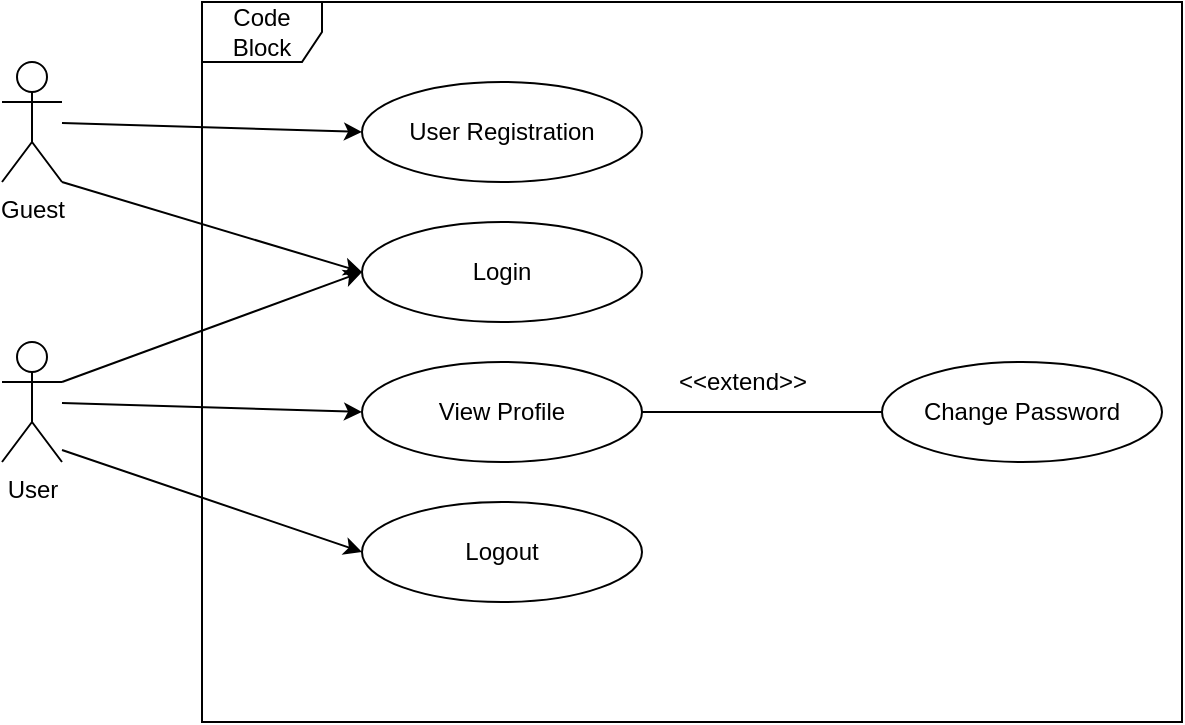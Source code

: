 <mxfile version="13.0.1" type="device"><diagram id="uCDA_x6LMpQSDdXRBhCY" name="Page-1"><mxGraphModel dx="1422" dy="712" grid="1" gridSize="10" guides="1" tooltips="1" connect="1" arrows="1" fold="1" page="1" pageScale="1" pageWidth="827" pageHeight="1169" math="0" shadow="0"><root><mxCell id="0"/><mxCell id="1" parent="0"/><mxCell id="Fpg4Qaaet1KMKUOiKcvX-1" value="Guest" style="shape=umlActor;verticalLabelPosition=bottom;labelBackgroundColor=#ffffff;verticalAlign=top;html=1;" vertex="1" parent="1"><mxGeometry x="130" y="120" width="30" height="60" as="geometry"/></mxCell><mxCell id="Fpg4Qaaet1KMKUOiKcvX-2" value="User" style="shape=umlActor;verticalLabelPosition=bottom;labelBackgroundColor=#ffffff;verticalAlign=top;html=1;" vertex="1" parent="1"><mxGeometry x="130" y="260" width="30" height="60" as="geometry"/></mxCell><mxCell id="Fpg4Qaaet1KMKUOiKcvX-5" value="User Registration" style="ellipse;whiteSpace=wrap;html=1;" vertex="1" parent="1"><mxGeometry x="310" y="130" width="140" height="50" as="geometry"/></mxCell><mxCell id="Fpg4Qaaet1KMKUOiKcvX-6" value="Login" style="ellipse;whiteSpace=wrap;html=1;" vertex="1" parent="1"><mxGeometry x="310" y="200" width="140" height="50" as="geometry"/></mxCell><mxCell id="Fpg4Qaaet1KMKUOiKcvX-7" value="View Profile" style="ellipse;whiteSpace=wrap;html=1;" vertex="1" parent="1"><mxGeometry x="310" y="270" width="140" height="50" as="geometry"/></mxCell><mxCell id="Fpg4Qaaet1KMKUOiKcvX-8" value="Logout" style="ellipse;whiteSpace=wrap;html=1;" vertex="1" parent="1"><mxGeometry x="310" y="340" width="140" height="50" as="geometry"/></mxCell><mxCell id="Fpg4Qaaet1KMKUOiKcvX-9" value="Change Password" style="ellipse;whiteSpace=wrap;html=1;" vertex="1" parent="1"><mxGeometry x="570" y="270" width="140" height="50" as="geometry"/></mxCell><mxCell id="Fpg4Qaaet1KMKUOiKcvX-12" value="" style="endArrow=classic;html=1;entryX=0;entryY=0.5;entryDx=0;entryDy=0;" edge="1" parent="1" source="Fpg4Qaaet1KMKUOiKcvX-1" target="Fpg4Qaaet1KMKUOiKcvX-5"><mxGeometry width="50" height="50" relative="1" as="geometry"><mxPoint x="390" y="390" as="sourcePoint"/><mxPoint x="440" y="340" as="targetPoint"/></mxGeometry></mxCell><mxCell id="Fpg4Qaaet1KMKUOiKcvX-13" value="" style="endArrow=classic;html=1;exitX=1;exitY=1;exitDx=0;exitDy=0;exitPerimeter=0;entryX=0;entryY=0.5;entryDx=0;entryDy=0;" edge="1" parent="1" source="Fpg4Qaaet1KMKUOiKcvX-1" target="Fpg4Qaaet1KMKUOiKcvX-6"><mxGeometry width="50" height="50" relative="1" as="geometry"><mxPoint x="390" y="390" as="sourcePoint"/><mxPoint x="440" y="340" as="targetPoint"/></mxGeometry></mxCell><mxCell id="Fpg4Qaaet1KMKUOiKcvX-14" value="" style="endArrow=classic;html=1;entryX=0;entryY=0.5;entryDx=0;entryDy=0;exitX=1;exitY=0.333;exitDx=0;exitDy=0;exitPerimeter=0;" edge="1" parent="1" source="Fpg4Qaaet1KMKUOiKcvX-2" target="Fpg4Qaaet1KMKUOiKcvX-6"><mxGeometry width="50" height="50" relative="1" as="geometry"><mxPoint x="390" y="390" as="sourcePoint"/><mxPoint x="440" y="340" as="targetPoint"/></mxGeometry></mxCell><mxCell id="Fpg4Qaaet1KMKUOiKcvX-15" value="" style="endArrow=classic;html=1;entryX=0;entryY=0.5;entryDx=0;entryDy=0;" edge="1" parent="1" source="Fpg4Qaaet1KMKUOiKcvX-2" target="Fpg4Qaaet1KMKUOiKcvX-7"><mxGeometry width="50" height="50" relative="1" as="geometry"><mxPoint x="390" y="390" as="sourcePoint"/><mxPoint x="440" y="340" as="targetPoint"/></mxGeometry></mxCell><mxCell id="Fpg4Qaaet1KMKUOiKcvX-16" value="" style="endArrow=classic;html=1;entryX=0;entryY=0.5;entryDx=0;entryDy=0;exitX=1;exitY=0.9;exitDx=0;exitDy=0;exitPerimeter=0;" edge="1" parent="1" source="Fpg4Qaaet1KMKUOiKcvX-2" target="Fpg4Qaaet1KMKUOiKcvX-8"><mxGeometry width="50" height="50" relative="1" as="geometry"><mxPoint x="390" y="390" as="sourcePoint"/><mxPoint x="440" y="340" as="targetPoint"/></mxGeometry></mxCell><mxCell id="Fpg4Qaaet1KMKUOiKcvX-20" value="" style="endArrow=none;html=1;entryX=0;entryY=0.5;entryDx=0;entryDy=0;exitX=1;exitY=0.5;exitDx=0;exitDy=0;" edge="1" parent="1" source="Fpg4Qaaet1KMKUOiKcvX-7" target="Fpg4Qaaet1KMKUOiKcvX-9"><mxGeometry width="50" height="50" relative="1" as="geometry"><mxPoint x="390" y="390" as="sourcePoint"/><mxPoint x="440" y="340" as="targetPoint"/></mxGeometry></mxCell><mxCell id="Fpg4Qaaet1KMKUOiKcvX-23" value="&amp;lt;&amp;lt;extend&amp;gt;&amp;gt;" style="text;html=1;align=center;verticalAlign=middle;resizable=0;points=[];autosize=1;" vertex="1" parent="1"><mxGeometry x="460" y="270" width="80" height="20" as="geometry"/></mxCell><mxCell id="Fpg4Qaaet1KMKUOiKcvX-24" value="Code Block" style="shape=umlFrame;whiteSpace=wrap;html=1;" vertex="1" parent="1"><mxGeometry x="230" y="90" width="490" height="360" as="geometry"/></mxCell></root></mxGraphModel></diagram></mxfile>